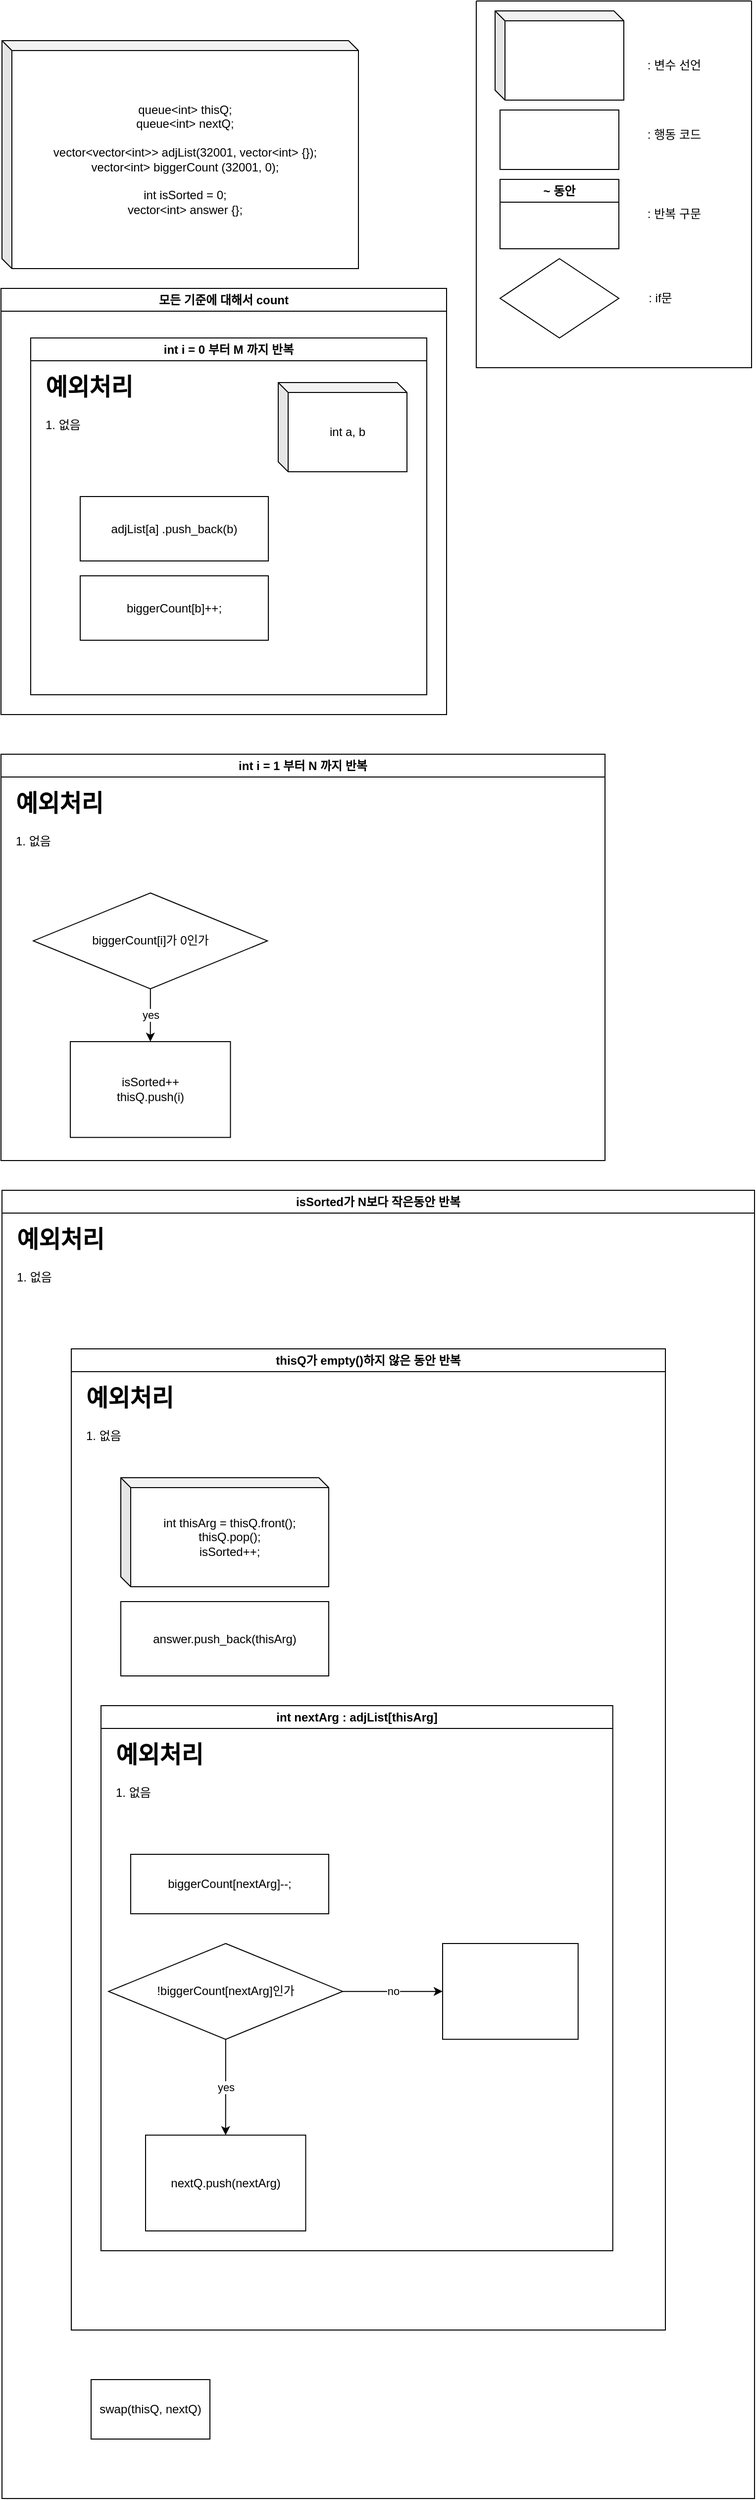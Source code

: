<mxfile version="22.1.16" type="device">
  <diagram name="페이지-1" id="z8P_Bx2_Z5o6j1v1B_Ng">
    <mxGraphModel dx="1660" dy="893" grid="1" gridSize="10" guides="1" tooltips="1" connect="1" arrows="1" fold="1" page="1" pageScale="1" pageWidth="827" pageHeight="1169" math="0" shadow="0">
      <root>
        <mxCell id="0" />
        <mxCell id="1" parent="0" />
        <mxCell id="kF5k96v02ZozwWUHMYTN-1" value="queue&amp;lt;int&amp;gt; thisQ;&lt;br&gt;queue&amp;lt;int&amp;gt; nextQ;&lt;br&gt;&lt;br&gt;vector&amp;lt;vector&amp;lt;int&amp;gt;&amp;gt; adjList(32001, vector&amp;lt;int&amp;gt; {});&lt;br&gt;vector&amp;lt;int&amp;gt; biggerCount (32001, 0);&lt;br&gt;&lt;br&gt;int isSorted = 0;&lt;br&gt;vector&amp;lt;int&amp;gt; answer {};" style="shape=cube;whiteSpace=wrap;html=1;boundedLbl=1;backgroundOutline=1;darkOpacity=0.05;darkOpacity2=0.1;size=10;" vertex="1" parent="1">
          <mxGeometry x="51" y="60" width="360" height="230" as="geometry" />
        </mxCell>
        <mxCell id="kF5k96v02ZozwWUHMYTN-2" value="" style="swimlane;startSize=0;" vertex="1" parent="1">
          <mxGeometry x="530" y="20" width="278" height="370" as="geometry" />
        </mxCell>
        <mxCell id="kF5k96v02ZozwWUHMYTN-3" value=": 변수 선언" style="text;html=1;align=center;verticalAlign=middle;whiteSpace=wrap;rounded=0;" vertex="1" parent="kF5k96v02ZozwWUHMYTN-2">
          <mxGeometry x="170" y="50" width="60" height="30" as="geometry" />
        </mxCell>
        <mxCell id="kF5k96v02ZozwWUHMYTN-4" value="" style="rounded=0;whiteSpace=wrap;html=1;" vertex="1" parent="kF5k96v02ZozwWUHMYTN-2">
          <mxGeometry x="24" y="110" width="120" height="60" as="geometry" />
        </mxCell>
        <mxCell id="kF5k96v02ZozwWUHMYTN-5" value=": 행동 코드" style="text;html=1;align=center;verticalAlign=middle;whiteSpace=wrap;rounded=0;" vertex="1" parent="kF5k96v02ZozwWUHMYTN-2">
          <mxGeometry x="170" y="120" width="60" height="30" as="geometry" />
        </mxCell>
        <mxCell id="kF5k96v02ZozwWUHMYTN-6" value="~ 동안" style="swimlane;whiteSpace=wrap;html=1;" vertex="1" parent="kF5k96v02ZozwWUHMYTN-2">
          <mxGeometry x="24" y="180" width="120" height="70" as="geometry" />
        </mxCell>
        <mxCell id="kF5k96v02ZozwWUHMYTN-7" value=": 반복 구문" style="text;html=1;align=center;verticalAlign=middle;whiteSpace=wrap;rounded=0;" vertex="1" parent="kF5k96v02ZozwWUHMYTN-2">
          <mxGeometry x="170" y="200" width="60" height="30" as="geometry" />
        </mxCell>
        <mxCell id="kF5k96v02ZozwWUHMYTN-8" value="" style="rhombus;whiteSpace=wrap;html=1;" vertex="1" parent="kF5k96v02ZozwWUHMYTN-2">
          <mxGeometry x="24" y="260" width="120" height="80" as="geometry" />
        </mxCell>
        <mxCell id="kF5k96v02ZozwWUHMYTN-9" value=": if문" style="text;html=1;align=center;verticalAlign=middle;whiteSpace=wrap;rounded=0;" vertex="1" parent="kF5k96v02ZozwWUHMYTN-2">
          <mxGeometry x="156" y="285" width="60" height="30" as="geometry" />
        </mxCell>
        <mxCell id="kF5k96v02ZozwWUHMYTN-10" value="" style="shape=cube;whiteSpace=wrap;html=1;boundedLbl=1;backgroundOutline=1;darkOpacity=0.05;darkOpacity2=0.1;size=10;" vertex="1" parent="kF5k96v02ZozwWUHMYTN-2">
          <mxGeometry x="19" y="10" width="130" height="90" as="geometry" />
        </mxCell>
        <mxCell id="kF5k96v02ZozwWUHMYTN-11" value="모든 기준에 대해서 count" style="swimlane;whiteSpace=wrap;html=1;" vertex="1" parent="1">
          <mxGeometry x="50" y="310" width="450" height="430" as="geometry" />
        </mxCell>
        <mxCell id="kF5k96v02ZozwWUHMYTN-12" value="int i = 0 부터 M 까지 반복" style="swimlane;whiteSpace=wrap;html=1;" vertex="1" parent="kF5k96v02ZozwWUHMYTN-11">
          <mxGeometry x="30" y="50" width="400" height="360" as="geometry" />
        </mxCell>
        <mxCell id="kF5k96v02ZozwWUHMYTN-13" value="&lt;h1&gt;예외처리&lt;/h1&gt;&lt;p&gt;1. 없음&lt;/p&gt;" style="text;html=1;strokeColor=none;fillColor=none;spacing=5;spacingTop=-20;whiteSpace=wrap;overflow=hidden;rounded=0;" vertex="1" parent="kF5k96v02ZozwWUHMYTN-12">
          <mxGeometry x="10" y="30" width="386" height="120" as="geometry" />
        </mxCell>
        <mxCell id="kF5k96v02ZozwWUHMYTN-15" value="adjList[a] .push_back(b)" style="rounded=0;whiteSpace=wrap;html=1;" vertex="1" parent="kF5k96v02ZozwWUHMYTN-12">
          <mxGeometry x="50" y="160" width="190" height="65" as="geometry" />
        </mxCell>
        <mxCell id="kF5k96v02ZozwWUHMYTN-16" value="int a, b" style="shape=cube;whiteSpace=wrap;html=1;boundedLbl=1;backgroundOutline=1;darkOpacity=0.05;darkOpacity2=0.1;size=10;" vertex="1" parent="kF5k96v02ZozwWUHMYTN-12">
          <mxGeometry x="250" y="45" width="130" height="90" as="geometry" />
        </mxCell>
        <mxCell id="kF5k96v02ZozwWUHMYTN-17" value="biggerCount[b]++;" style="rounded=0;whiteSpace=wrap;html=1;" vertex="1" parent="kF5k96v02ZozwWUHMYTN-12">
          <mxGeometry x="50" y="240" width="190" height="65" as="geometry" />
        </mxCell>
        <mxCell id="kF5k96v02ZozwWUHMYTN-18" value="int i = 1 부터 N 까지 반복" style="swimlane;whiteSpace=wrap;html=1;" vertex="1" parent="1">
          <mxGeometry x="50" y="780" width="610" height="410" as="geometry" />
        </mxCell>
        <mxCell id="kF5k96v02ZozwWUHMYTN-19" value="&lt;h1&gt;예외처리&lt;/h1&gt;&lt;p&gt;1. 없음&lt;/p&gt;" style="text;html=1;strokeColor=none;fillColor=none;spacing=5;spacingTop=-20;whiteSpace=wrap;overflow=hidden;rounded=0;" vertex="1" parent="kF5k96v02ZozwWUHMYTN-18">
          <mxGeometry x="10" y="30" width="386" height="120" as="geometry" />
        </mxCell>
        <mxCell id="kF5k96v02ZozwWUHMYTN-20" value="" style="group" vertex="1" connectable="0" parent="kF5k96v02ZozwWUHMYTN-18">
          <mxGeometry x="70" y="140" width="436.85" height="290" as="geometry" />
        </mxCell>
        <mxCell id="kF5k96v02ZozwWUHMYTN-21" value="biggerCount[i]가 0인가" style="rhombus;whiteSpace=wrap;html=1;" vertex="1" parent="kF5k96v02ZozwWUHMYTN-20">
          <mxGeometry x="-37.322" width="236.373" height="96.667" as="geometry" />
        </mxCell>
        <mxCell id="kF5k96v02ZozwWUHMYTN-22" value="isSorted++&lt;br&gt;thisQ.push(i)" style="whiteSpace=wrap;html=1;rounded=0;" vertex="1" parent="kF5k96v02ZozwWUHMYTN-20">
          <mxGeometry y="150.003" width="161.729" height="96.667" as="geometry" />
        </mxCell>
        <mxCell id="kF5k96v02ZozwWUHMYTN-23" value="yes" style="edgeStyle=orthogonalEdgeStyle;rounded=0;orthogonalLoop=1;jettySize=auto;html=1;" edge="1" parent="kF5k96v02ZozwWUHMYTN-20" source="kF5k96v02ZozwWUHMYTN-21" target="kF5k96v02ZozwWUHMYTN-22">
          <mxGeometry relative="1" as="geometry" />
        </mxCell>
        <mxCell id="kF5k96v02ZozwWUHMYTN-26" value="isSorted가 N보다 작은동안 반복" style="swimlane;whiteSpace=wrap;html=1;" vertex="1" parent="1">
          <mxGeometry x="51" y="1220" width="760" height="1320" as="geometry" />
        </mxCell>
        <mxCell id="kF5k96v02ZozwWUHMYTN-27" value="&lt;h1&gt;예외처리&lt;/h1&gt;&lt;p&gt;1. 없음&lt;/p&gt;" style="text;html=1;strokeColor=none;fillColor=none;spacing=5;spacingTop=-20;whiteSpace=wrap;overflow=hidden;rounded=0;" vertex="1" parent="kF5k96v02ZozwWUHMYTN-26">
          <mxGeometry x="10" y="30" width="386" height="120" as="geometry" />
        </mxCell>
        <mxCell id="kF5k96v02ZozwWUHMYTN-30" value="thisQ가 empty()하지 않은 동안 반복" style="swimlane;whiteSpace=wrap;html=1;" vertex="1" parent="kF5k96v02ZozwWUHMYTN-26">
          <mxGeometry x="70" y="160" width="600" height="990" as="geometry" />
        </mxCell>
        <mxCell id="kF5k96v02ZozwWUHMYTN-31" value="&lt;h1&gt;예외처리&lt;/h1&gt;&lt;p&gt;1. 없음&lt;/p&gt;" style="text;html=1;strokeColor=none;fillColor=none;spacing=5;spacingTop=-20;whiteSpace=wrap;overflow=hidden;rounded=0;" vertex="1" parent="kF5k96v02ZozwWUHMYTN-30">
          <mxGeometry x="10" y="30" width="386" height="120" as="geometry" />
        </mxCell>
        <mxCell id="kF5k96v02ZozwWUHMYTN-32" value="answer.push_back(thisArg)" style="rounded=0;whiteSpace=wrap;html=1;" vertex="1" parent="kF5k96v02ZozwWUHMYTN-30">
          <mxGeometry x="50" y="255" width="210" height="75" as="geometry" />
        </mxCell>
        <mxCell id="kF5k96v02ZozwWUHMYTN-33" value="int thisArg = thisQ.front();&lt;br&gt;thisQ.pop();&lt;br&gt;isSorted++;" style="shape=cube;whiteSpace=wrap;html=1;boundedLbl=1;backgroundOutline=1;darkOpacity=0.05;darkOpacity2=0.1;size=10;" vertex="1" parent="kF5k96v02ZozwWUHMYTN-30">
          <mxGeometry x="50" y="130" width="210" height="110" as="geometry" />
        </mxCell>
        <mxCell id="kF5k96v02ZozwWUHMYTN-34" value="int nextArg : adjList[thisArg]" style="swimlane;whiteSpace=wrap;html=1;" vertex="1" parent="kF5k96v02ZozwWUHMYTN-30">
          <mxGeometry x="30" y="360" width="516.85" height="550" as="geometry" />
        </mxCell>
        <mxCell id="kF5k96v02ZozwWUHMYTN-35" value="&lt;h1&gt;예외처리&lt;/h1&gt;&lt;p&gt;1. 없음&lt;/p&gt;" style="text;html=1;strokeColor=none;fillColor=none;spacing=5;spacingTop=-20;whiteSpace=wrap;overflow=hidden;rounded=0;" vertex="1" parent="kF5k96v02ZozwWUHMYTN-34">
          <mxGeometry x="10" y="30" width="386" height="120" as="geometry" />
        </mxCell>
        <mxCell id="kF5k96v02ZozwWUHMYTN-36" value="biggerCount[nextArg]--;" style="rounded=0;whiteSpace=wrap;html=1;" vertex="1" parent="kF5k96v02ZozwWUHMYTN-34">
          <mxGeometry x="30" y="150" width="200" height="60" as="geometry" />
        </mxCell>
        <mxCell id="kF5k96v02ZozwWUHMYTN-37" value="" style="group" vertex="1" connectable="0" parent="kF5k96v02ZozwWUHMYTN-34">
          <mxGeometry x="45" y="240" width="436.85" height="290" as="geometry" />
        </mxCell>
        <mxCell id="kF5k96v02ZozwWUHMYTN-38" value="!biggerCount[nextArg]인가" style="rhombus;whiteSpace=wrap;html=1;" vertex="1" parent="kF5k96v02ZozwWUHMYTN-37">
          <mxGeometry x="-37.322" width="236.373" height="96.667" as="geometry" />
        </mxCell>
        <mxCell id="kF5k96v02ZozwWUHMYTN-39" value="nextQ.push(nextArg)" style="whiteSpace=wrap;html=1;rounded=0;" vertex="1" parent="kF5k96v02ZozwWUHMYTN-37">
          <mxGeometry y="193.333" width="161.729" height="96.667" as="geometry" />
        </mxCell>
        <mxCell id="kF5k96v02ZozwWUHMYTN-40" value="yes" style="edgeStyle=orthogonalEdgeStyle;rounded=0;orthogonalLoop=1;jettySize=auto;html=1;" edge="1" parent="kF5k96v02ZozwWUHMYTN-37" source="kF5k96v02ZozwWUHMYTN-38" target="kF5k96v02ZozwWUHMYTN-39">
          <mxGeometry relative="1" as="geometry" />
        </mxCell>
        <mxCell id="kF5k96v02ZozwWUHMYTN-41" value="" style="whiteSpace=wrap;html=1;rounded=0;" vertex="1" parent="kF5k96v02ZozwWUHMYTN-37">
          <mxGeometry x="300.003" width="136.847" height="96.667" as="geometry" />
        </mxCell>
        <mxCell id="kF5k96v02ZozwWUHMYTN-42" value="no" style="edgeStyle=orthogonalEdgeStyle;rounded=0;orthogonalLoop=1;jettySize=auto;html=1;" edge="1" parent="kF5k96v02ZozwWUHMYTN-37" source="kF5k96v02ZozwWUHMYTN-38" target="kF5k96v02ZozwWUHMYTN-41">
          <mxGeometry relative="1" as="geometry" />
        </mxCell>
        <mxCell id="kF5k96v02ZozwWUHMYTN-29" value="swap(thisQ, nextQ)" style="rounded=0;whiteSpace=wrap;html=1;" vertex="1" parent="kF5k96v02ZozwWUHMYTN-26">
          <mxGeometry x="90" y="1200" width="120" height="60" as="geometry" />
        </mxCell>
      </root>
    </mxGraphModel>
  </diagram>
</mxfile>
